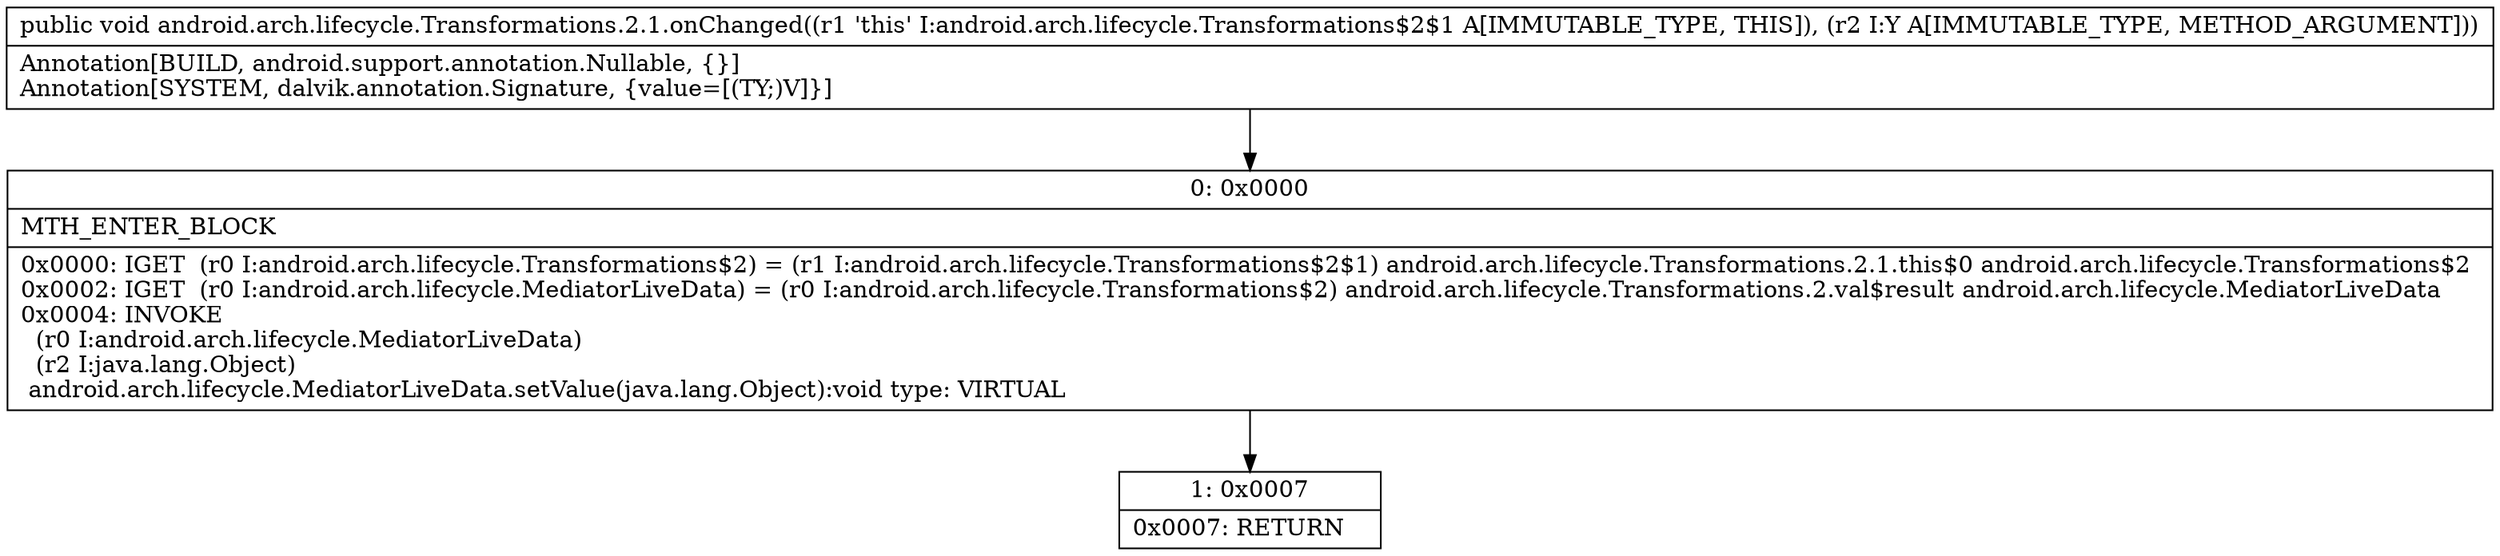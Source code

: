 digraph "CFG forandroid.arch.lifecycle.Transformations.2.1.onChanged(Ljava\/lang\/Object;)V" {
Node_0 [shape=record,label="{0\:\ 0x0000|MTH_ENTER_BLOCK\l|0x0000: IGET  (r0 I:android.arch.lifecycle.Transformations$2) = (r1 I:android.arch.lifecycle.Transformations$2$1) android.arch.lifecycle.Transformations.2.1.this$0 android.arch.lifecycle.Transformations$2 \l0x0002: IGET  (r0 I:android.arch.lifecycle.MediatorLiveData) = (r0 I:android.arch.lifecycle.Transformations$2) android.arch.lifecycle.Transformations.2.val$result android.arch.lifecycle.MediatorLiveData \l0x0004: INVOKE  \l  (r0 I:android.arch.lifecycle.MediatorLiveData)\l  (r2 I:java.lang.Object)\l android.arch.lifecycle.MediatorLiveData.setValue(java.lang.Object):void type: VIRTUAL \l}"];
Node_1 [shape=record,label="{1\:\ 0x0007|0x0007: RETURN   \l}"];
MethodNode[shape=record,label="{public void android.arch.lifecycle.Transformations.2.1.onChanged((r1 'this' I:android.arch.lifecycle.Transformations$2$1 A[IMMUTABLE_TYPE, THIS]), (r2 I:Y A[IMMUTABLE_TYPE, METHOD_ARGUMENT]))  | Annotation[BUILD, android.support.annotation.Nullable, \{\}]\lAnnotation[SYSTEM, dalvik.annotation.Signature, \{value=[(TY;)V]\}]\l}"];
MethodNode -> Node_0;
Node_0 -> Node_1;
}


